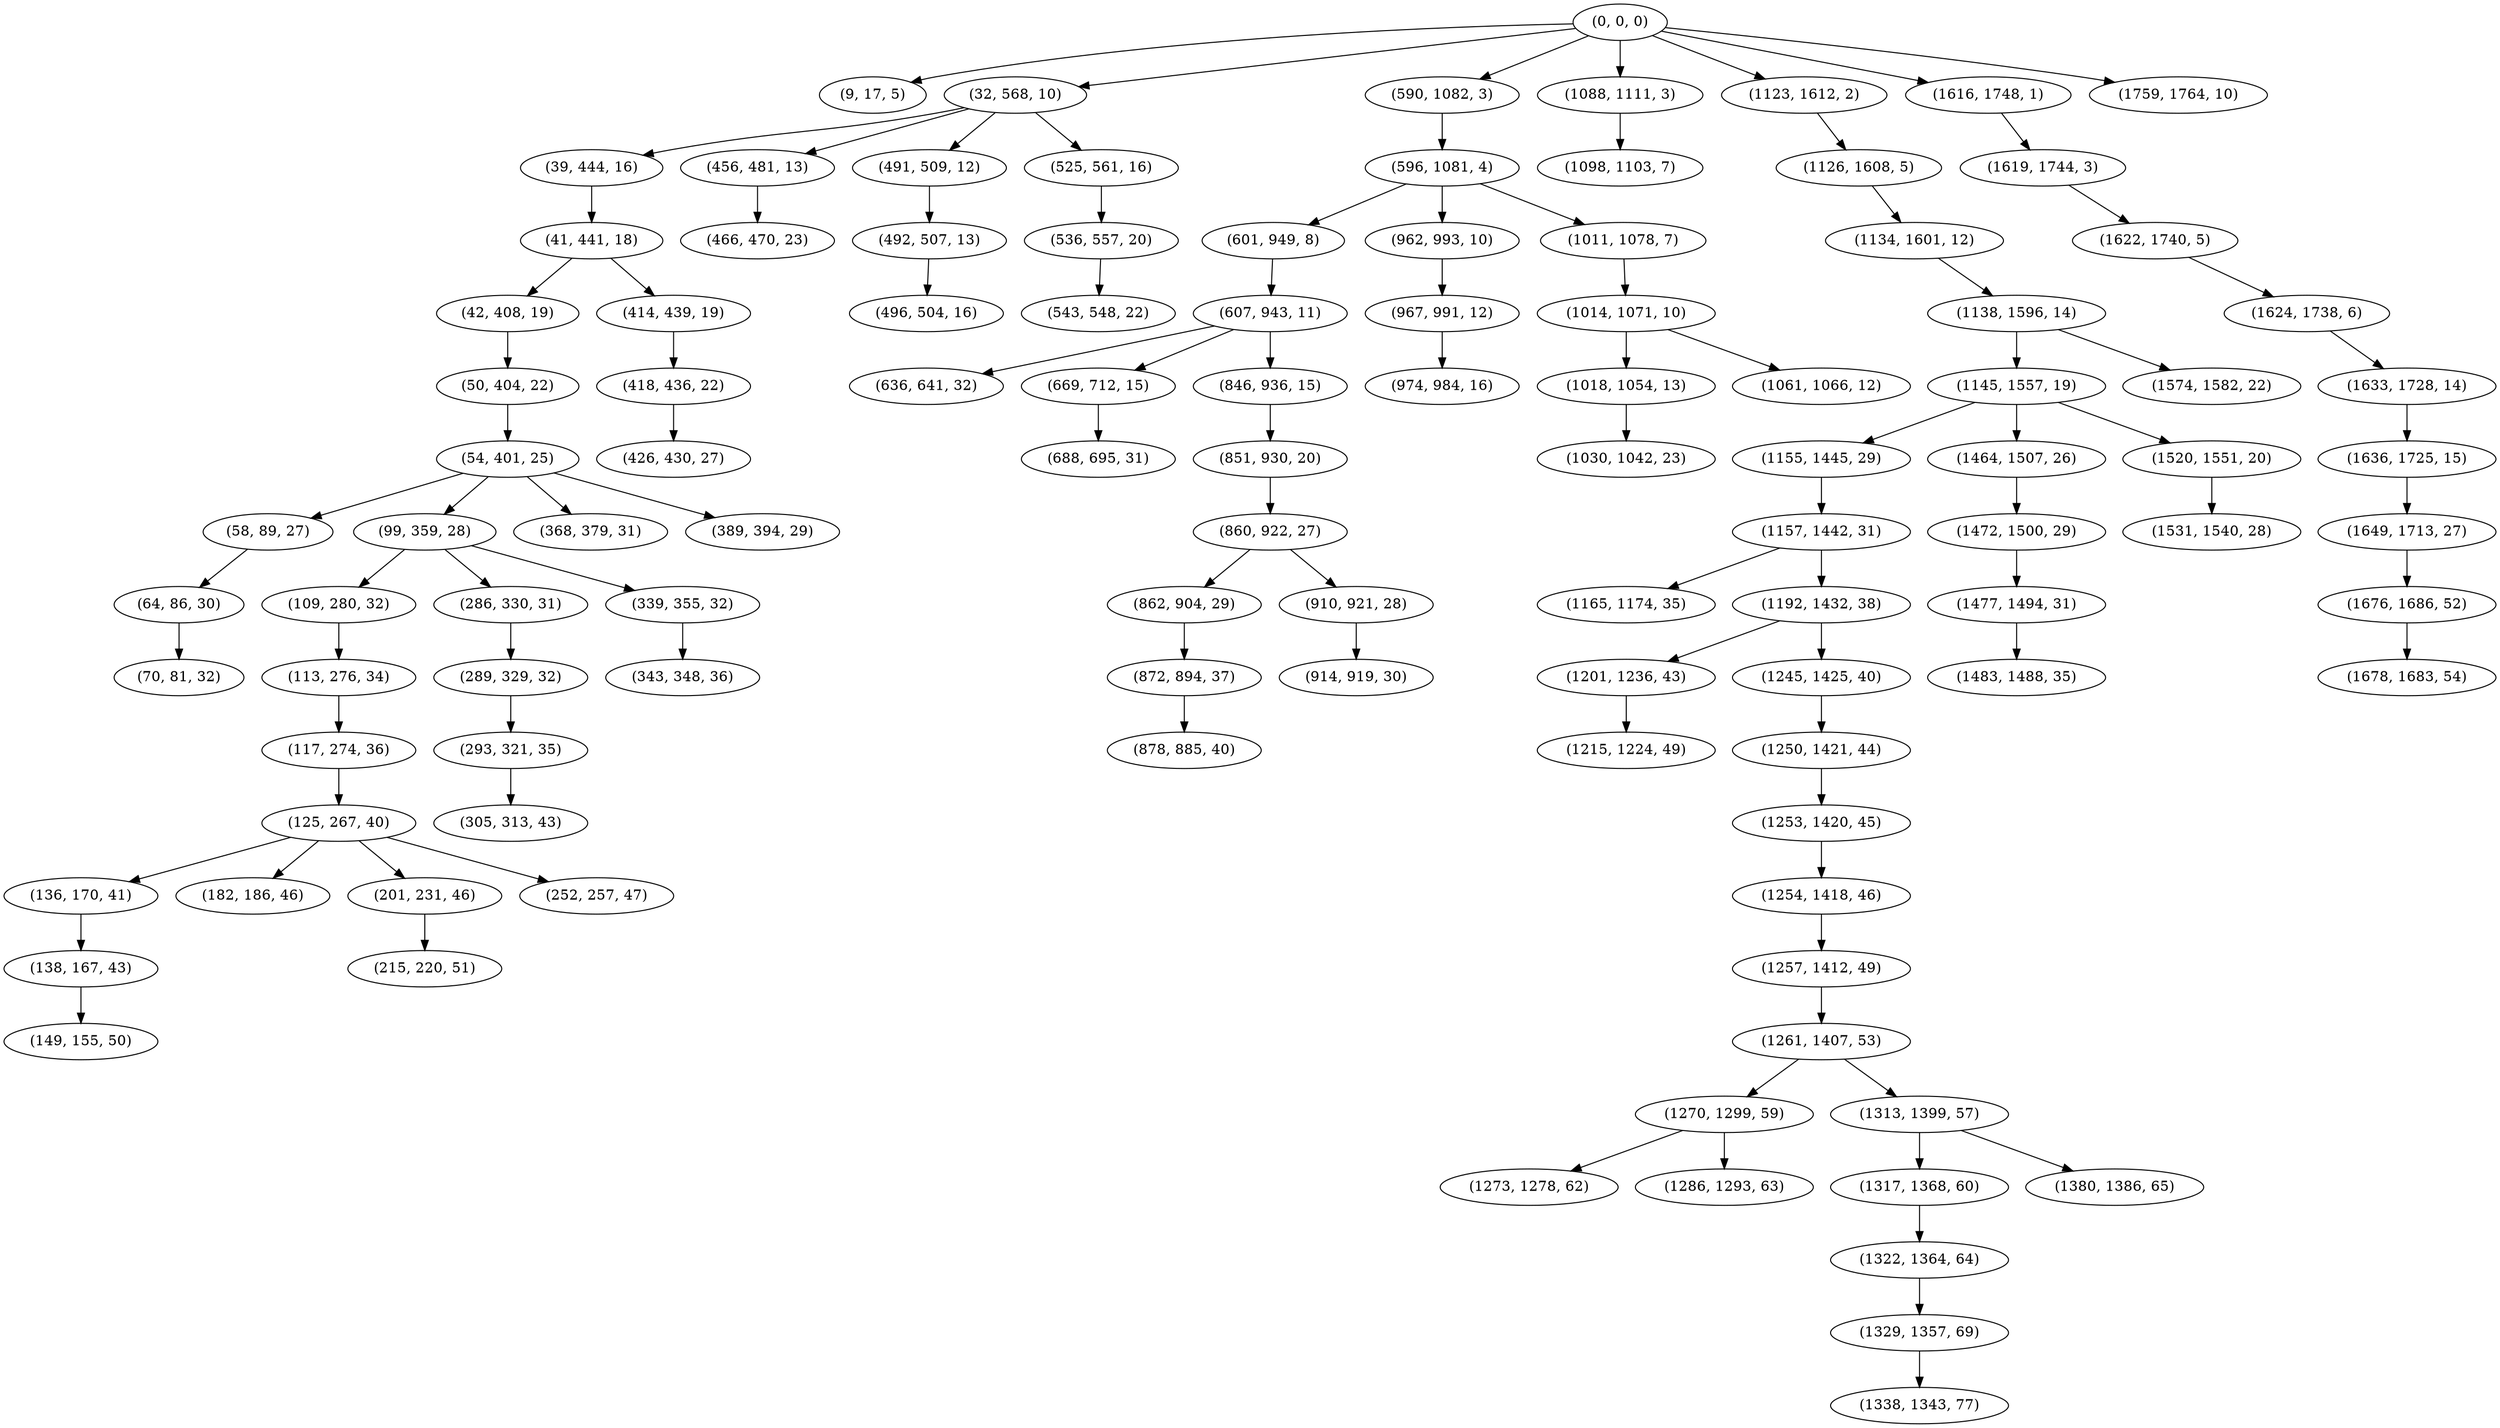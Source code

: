 digraph tree {
    "(0, 0, 0)";
    "(9, 17, 5)";
    "(32, 568, 10)";
    "(39, 444, 16)";
    "(41, 441, 18)";
    "(42, 408, 19)";
    "(50, 404, 22)";
    "(54, 401, 25)";
    "(58, 89, 27)";
    "(64, 86, 30)";
    "(70, 81, 32)";
    "(99, 359, 28)";
    "(109, 280, 32)";
    "(113, 276, 34)";
    "(117, 274, 36)";
    "(125, 267, 40)";
    "(136, 170, 41)";
    "(138, 167, 43)";
    "(149, 155, 50)";
    "(182, 186, 46)";
    "(201, 231, 46)";
    "(215, 220, 51)";
    "(252, 257, 47)";
    "(286, 330, 31)";
    "(289, 329, 32)";
    "(293, 321, 35)";
    "(305, 313, 43)";
    "(339, 355, 32)";
    "(343, 348, 36)";
    "(368, 379, 31)";
    "(389, 394, 29)";
    "(414, 439, 19)";
    "(418, 436, 22)";
    "(426, 430, 27)";
    "(456, 481, 13)";
    "(466, 470, 23)";
    "(491, 509, 12)";
    "(492, 507, 13)";
    "(496, 504, 16)";
    "(525, 561, 16)";
    "(536, 557, 20)";
    "(543, 548, 22)";
    "(590, 1082, 3)";
    "(596, 1081, 4)";
    "(601, 949, 8)";
    "(607, 943, 11)";
    "(636, 641, 32)";
    "(669, 712, 15)";
    "(688, 695, 31)";
    "(846, 936, 15)";
    "(851, 930, 20)";
    "(860, 922, 27)";
    "(862, 904, 29)";
    "(872, 894, 37)";
    "(878, 885, 40)";
    "(910, 921, 28)";
    "(914, 919, 30)";
    "(962, 993, 10)";
    "(967, 991, 12)";
    "(974, 984, 16)";
    "(1011, 1078, 7)";
    "(1014, 1071, 10)";
    "(1018, 1054, 13)";
    "(1030, 1042, 23)";
    "(1061, 1066, 12)";
    "(1088, 1111, 3)";
    "(1098, 1103, 7)";
    "(1123, 1612, 2)";
    "(1126, 1608, 5)";
    "(1134, 1601, 12)";
    "(1138, 1596, 14)";
    "(1145, 1557, 19)";
    "(1155, 1445, 29)";
    "(1157, 1442, 31)";
    "(1165, 1174, 35)";
    "(1192, 1432, 38)";
    "(1201, 1236, 43)";
    "(1215, 1224, 49)";
    "(1245, 1425, 40)";
    "(1250, 1421, 44)";
    "(1253, 1420, 45)";
    "(1254, 1418, 46)";
    "(1257, 1412, 49)";
    "(1261, 1407, 53)";
    "(1270, 1299, 59)";
    "(1273, 1278, 62)";
    "(1286, 1293, 63)";
    "(1313, 1399, 57)";
    "(1317, 1368, 60)";
    "(1322, 1364, 64)";
    "(1329, 1357, 69)";
    "(1338, 1343, 77)";
    "(1380, 1386, 65)";
    "(1464, 1507, 26)";
    "(1472, 1500, 29)";
    "(1477, 1494, 31)";
    "(1483, 1488, 35)";
    "(1520, 1551, 20)";
    "(1531, 1540, 28)";
    "(1574, 1582, 22)";
    "(1616, 1748, 1)";
    "(1619, 1744, 3)";
    "(1622, 1740, 5)";
    "(1624, 1738, 6)";
    "(1633, 1728, 14)";
    "(1636, 1725, 15)";
    "(1649, 1713, 27)";
    "(1676, 1686, 52)";
    "(1678, 1683, 54)";
    "(1759, 1764, 10)";
    "(0, 0, 0)" -> "(9, 17, 5)";
    "(0, 0, 0)" -> "(32, 568, 10)";
    "(0, 0, 0)" -> "(590, 1082, 3)";
    "(0, 0, 0)" -> "(1088, 1111, 3)";
    "(0, 0, 0)" -> "(1123, 1612, 2)";
    "(0, 0, 0)" -> "(1616, 1748, 1)";
    "(0, 0, 0)" -> "(1759, 1764, 10)";
    "(32, 568, 10)" -> "(39, 444, 16)";
    "(32, 568, 10)" -> "(456, 481, 13)";
    "(32, 568, 10)" -> "(491, 509, 12)";
    "(32, 568, 10)" -> "(525, 561, 16)";
    "(39, 444, 16)" -> "(41, 441, 18)";
    "(41, 441, 18)" -> "(42, 408, 19)";
    "(41, 441, 18)" -> "(414, 439, 19)";
    "(42, 408, 19)" -> "(50, 404, 22)";
    "(50, 404, 22)" -> "(54, 401, 25)";
    "(54, 401, 25)" -> "(58, 89, 27)";
    "(54, 401, 25)" -> "(99, 359, 28)";
    "(54, 401, 25)" -> "(368, 379, 31)";
    "(54, 401, 25)" -> "(389, 394, 29)";
    "(58, 89, 27)" -> "(64, 86, 30)";
    "(64, 86, 30)" -> "(70, 81, 32)";
    "(99, 359, 28)" -> "(109, 280, 32)";
    "(99, 359, 28)" -> "(286, 330, 31)";
    "(99, 359, 28)" -> "(339, 355, 32)";
    "(109, 280, 32)" -> "(113, 276, 34)";
    "(113, 276, 34)" -> "(117, 274, 36)";
    "(117, 274, 36)" -> "(125, 267, 40)";
    "(125, 267, 40)" -> "(136, 170, 41)";
    "(125, 267, 40)" -> "(182, 186, 46)";
    "(125, 267, 40)" -> "(201, 231, 46)";
    "(125, 267, 40)" -> "(252, 257, 47)";
    "(136, 170, 41)" -> "(138, 167, 43)";
    "(138, 167, 43)" -> "(149, 155, 50)";
    "(201, 231, 46)" -> "(215, 220, 51)";
    "(286, 330, 31)" -> "(289, 329, 32)";
    "(289, 329, 32)" -> "(293, 321, 35)";
    "(293, 321, 35)" -> "(305, 313, 43)";
    "(339, 355, 32)" -> "(343, 348, 36)";
    "(414, 439, 19)" -> "(418, 436, 22)";
    "(418, 436, 22)" -> "(426, 430, 27)";
    "(456, 481, 13)" -> "(466, 470, 23)";
    "(491, 509, 12)" -> "(492, 507, 13)";
    "(492, 507, 13)" -> "(496, 504, 16)";
    "(525, 561, 16)" -> "(536, 557, 20)";
    "(536, 557, 20)" -> "(543, 548, 22)";
    "(590, 1082, 3)" -> "(596, 1081, 4)";
    "(596, 1081, 4)" -> "(601, 949, 8)";
    "(596, 1081, 4)" -> "(962, 993, 10)";
    "(596, 1081, 4)" -> "(1011, 1078, 7)";
    "(601, 949, 8)" -> "(607, 943, 11)";
    "(607, 943, 11)" -> "(636, 641, 32)";
    "(607, 943, 11)" -> "(669, 712, 15)";
    "(607, 943, 11)" -> "(846, 936, 15)";
    "(669, 712, 15)" -> "(688, 695, 31)";
    "(846, 936, 15)" -> "(851, 930, 20)";
    "(851, 930, 20)" -> "(860, 922, 27)";
    "(860, 922, 27)" -> "(862, 904, 29)";
    "(860, 922, 27)" -> "(910, 921, 28)";
    "(862, 904, 29)" -> "(872, 894, 37)";
    "(872, 894, 37)" -> "(878, 885, 40)";
    "(910, 921, 28)" -> "(914, 919, 30)";
    "(962, 993, 10)" -> "(967, 991, 12)";
    "(967, 991, 12)" -> "(974, 984, 16)";
    "(1011, 1078, 7)" -> "(1014, 1071, 10)";
    "(1014, 1071, 10)" -> "(1018, 1054, 13)";
    "(1014, 1071, 10)" -> "(1061, 1066, 12)";
    "(1018, 1054, 13)" -> "(1030, 1042, 23)";
    "(1088, 1111, 3)" -> "(1098, 1103, 7)";
    "(1123, 1612, 2)" -> "(1126, 1608, 5)";
    "(1126, 1608, 5)" -> "(1134, 1601, 12)";
    "(1134, 1601, 12)" -> "(1138, 1596, 14)";
    "(1138, 1596, 14)" -> "(1145, 1557, 19)";
    "(1138, 1596, 14)" -> "(1574, 1582, 22)";
    "(1145, 1557, 19)" -> "(1155, 1445, 29)";
    "(1145, 1557, 19)" -> "(1464, 1507, 26)";
    "(1145, 1557, 19)" -> "(1520, 1551, 20)";
    "(1155, 1445, 29)" -> "(1157, 1442, 31)";
    "(1157, 1442, 31)" -> "(1165, 1174, 35)";
    "(1157, 1442, 31)" -> "(1192, 1432, 38)";
    "(1192, 1432, 38)" -> "(1201, 1236, 43)";
    "(1192, 1432, 38)" -> "(1245, 1425, 40)";
    "(1201, 1236, 43)" -> "(1215, 1224, 49)";
    "(1245, 1425, 40)" -> "(1250, 1421, 44)";
    "(1250, 1421, 44)" -> "(1253, 1420, 45)";
    "(1253, 1420, 45)" -> "(1254, 1418, 46)";
    "(1254, 1418, 46)" -> "(1257, 1412, 49)";
    "(1257, 1412, 49)" -> "(1261, 1407, 53)";
    "(1261, 1407, 53)" -> "(1270, 1299, 59)";
    "(1261, 1407, 53)" -> "(1313, 1399, 57)";
    "(1270, 1299, 59)" -> "(1273, 1278, 62)";
    "(1270, 1299, 59)" -> "(1286, 1293, 63)";
    "(1313, 1399, 57)" -> "(1317, 1368, 60)";
    "(1313, 1399, 57)" -> "(1380, 1386, 65)";
    "(1317, 1368, 60)" -> "(1322, 1364, 64)";
    "(1322, 1364, 64)" -> "(1329, 1357, 69)";
    "(1329, 1357, 69)" -> "(1338, 1343, 77)";
    "(1464, 1507, 26)" -> "(1472, 1500, 29)";
    "(1472, 1500, 29)" -> "(1477, 1494, 31)";
    "(1477, 1494, 31)" -> "(1483, 1488, 35)";
    "(1520, 1551, 20)" -> "(1531, 1540, 28)";
    "(1616, 1748, 1)" -> "(1619, 1744, 3)";
    "(1619, 1744, 3)" -> "(1622, 1740, 5)";
    "(1622, 1740, 5)" -> "(1624, 1738, 6)";
    "(1624, 1738, 6)" -> "(1633, 1728, 14)";
    "(1633, 1728, 14)" -> "(1636, 1725, 15)";
    "(1636, 1725, 15)" -> "(1649, 1713, 27)";
    "(1649, 1713, 27)" -> "(1676, 1686, 52)";
    "(1676, 1686, 52)" -> "(1678, 1683, 54)";
}
